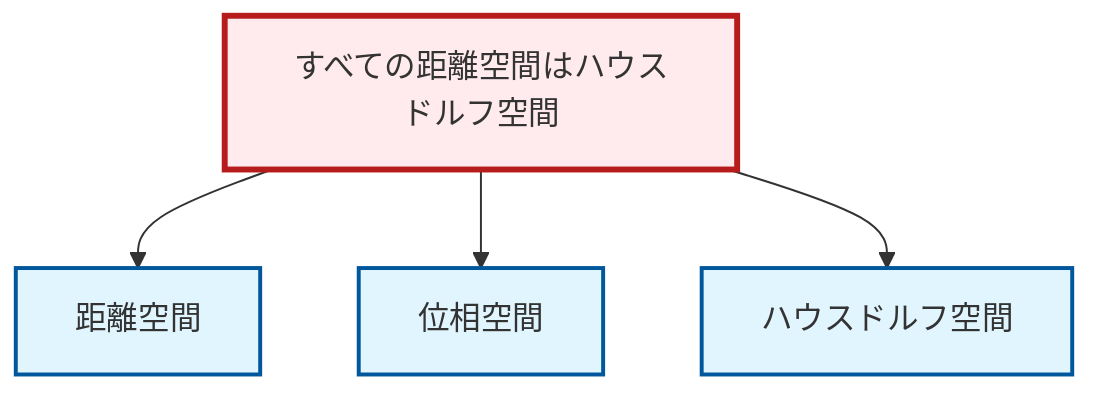 graph TD
    classDef definition fill:#e1f5fe,stroke:#01579b,stroke-width:2px
    classDef theorem fill:#f3e5f5,stroke:#4a148c,stroke-width:2px
    classDef axiom fill:#fff3e0,stroke:#e65100,stroke-width:2px
    classDef example fill:#e8f5e9,stroke:#1b5e20,stroke-width:2px
    classDef current fill:#ffebee,stroke:#b71c1c,stroke-width:3px
    def-hausdorff["ハウスドルフ空間"]:::definition
    def-topological-space["位相空間"]:::definition
    thm-metric-hausdorff["すべての距離空間はハウスドルフ空間"]:::theorem
    def-metric-space["距離空間"]:::definition
    thm-metric-hausdorff --> def-metric-space
    thm-metric-hausdorff --> def-topological-space
    thm-metric-hausdorff --> def-hausdorff
    class thm-metric-hausdorff current